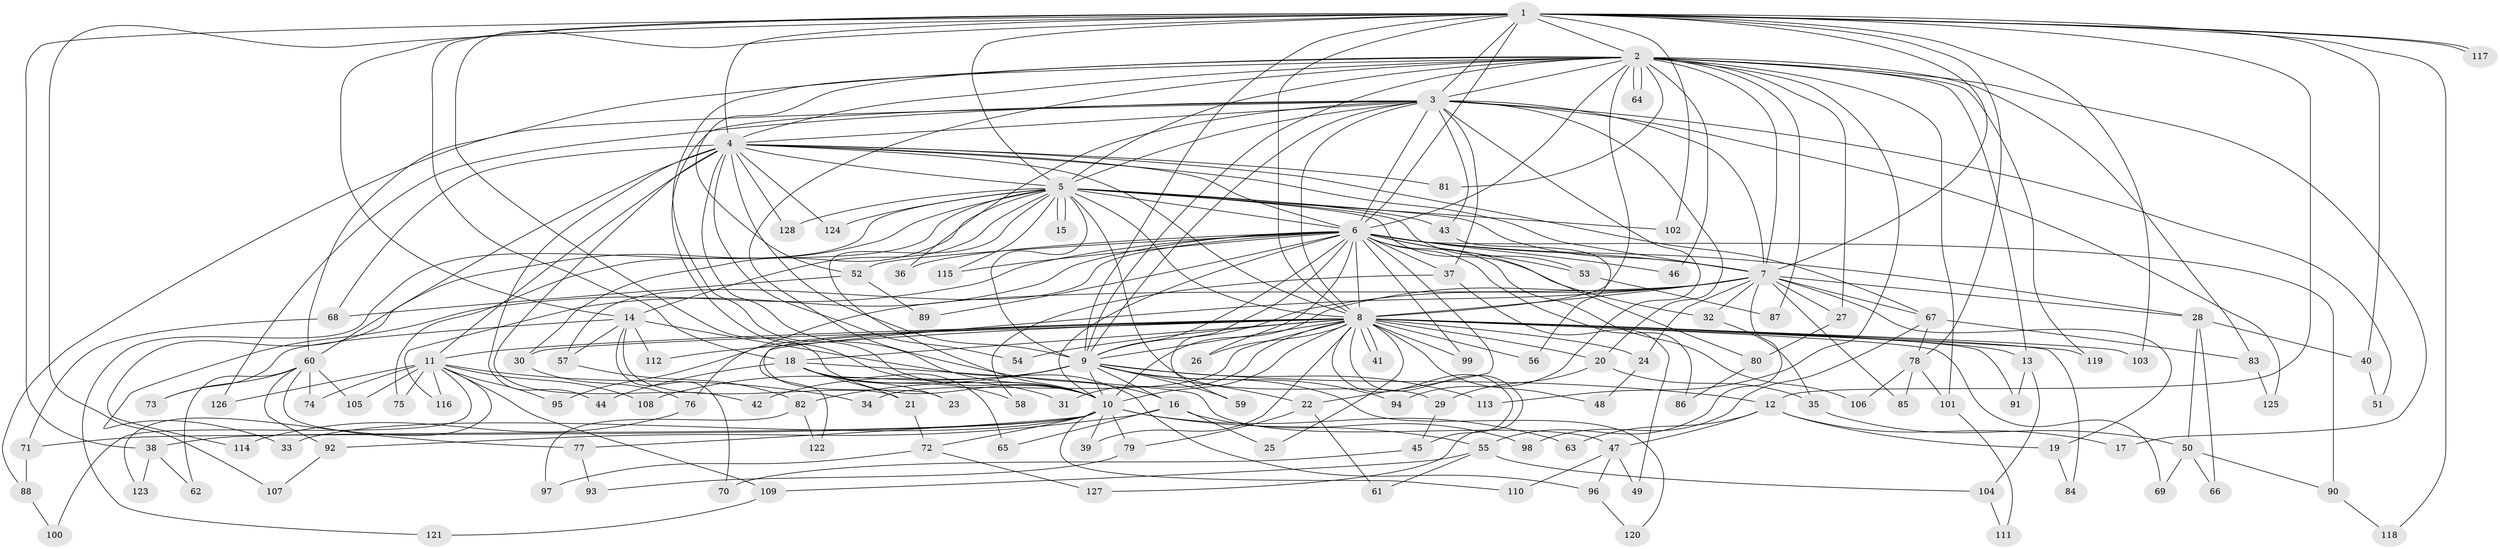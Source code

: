 // coarse degree distribution, {19: 0.013157894736842105, 31: 0.013157894736842105, 16: 0.02631578947368421, 15: 0.013157894736842105, 25: 0.013157894736842105, 18: 0.02631578947368421, 34: 0.013157894736842105, 12: 0.013157894736842105, 6: 0.05263157894736842, 4: 0.07894736842105263, 8: 0.013157894736842105, 1: 0.013157894736842105, 2: 0.4342105263157895, 13: 0.013157894736842105, 3: 0.19736842105263158, 5: 0.05263157894736842, 7: 0.013157894736842105}
// Generated by graph-tools (version 1.1) at 2025/17/03/04/25 18:17:30]
// undirected, 128 vertices, 281 edges
graph export_dot {
graph [start="1"]
  node [color=gray90,style=filled];
  1;
  2;
  3;
  4;
  5;
  6;
  7;
  8;
  9;
  10;
  11;
  12;
  13;
  14;
  15;
  16;
  17;
  18;
  19;
  20;
  21;
  22;
  23;
  24;
  25;
  26;
  27;
  28;
  29;
  30;
  31;
  32;
  33;
  34;
  35;
  36;
  37;
  38;
  39;
  40;
  41;
  42;
  43;
  44;
  45;
  46;
  47;
  48;
  49;
  50;
  51;
  52;
  53;
  54;
  55;
  56;
  57;
  58;
  59;
  60;
  61;
  62;
  63;
  64;
  65;
  66;
  67;
  68;
  69;
  70;
  71;
  72;
  73;
  74;
  75;
  76;
  77;
  78;
  79;
  80;
  81;
  82;
  83;
  84;
  85;
  86;
  87;
  88;
  89;
  90;
  91;
  92;
  93;
  94;
  95;
  96;
  97;
  98;
  99;
  100;
  101;
  102;
  103;
  104;
  105;
  106;
  107;
  108;
  109;
  110;
  111;
  112;
  113;
  114;
  115;
  116;
  117;
  118;
  119;
  120;
  121;
  122;
  123;
  124;
  125;
  126;
  127;
  128;
  1 -- 2;
  1 -- 3;
  1 -- 4;
  1 -- 5;
  1 -- 6;
  1 -- 7;
  1 -- 8;
  1 -- 9;
  1 -- 10;
  1 -- 12;
  1 -- 14;
  1 -- 18;
  1 -- 38;
  1 -- 40;
  1 -- 78;
  1 -- 102;
  1 -- 103;
  1 -- 107;
  1 -- 117;
  1 -- 117;
  1 -- 118;
  2 -- 3;
  2 -- 4;
  2 -- 5;
  2 -- 6;
  2 -- 7;
  2 -- 8;
  2 -- 9;
  2 -- 10;
  2 -- 13;
  2 -- 16;
  2 -- 17;
  2 -- 27;
  2 -- 46;
  2 -- 52;
  2 -- 60;
  2 -- 64;
  2 -- 64;
  2 -- 81;
  2 -- 83;
  2 -- 87;
  2 -- 101;
  2 -- 113;
  2 -- 119;
  3 -- 4;
  3 -- 5;
  3 -- 6;
  3 -- 7;
  3 -- 8;
  3 -- 9;
  3 -- 10;
  3 -- 20;
  3 -- 36;
  3 -- 37;
  3 -- 43;
  3 -- 51;
  3 -- 88;
  3 -- 94;
  3 -- 125;
  3 -- 126;
  4 -- 5;
  4 -- 6;
  4 -- 7;
  4 -- 8;
  4 -- 9;
  4 -- 10;
  4 -- 11;
  4 -- 42;
  4 -- 44;
  4 -- 54;
  4 -- 60;
  4 -- 67;
  4 -- 68;
  4 -- 81;
  4 -- 124;
  4 -- 128;
  5 -- 6;
  5 -- 7;
  5 -- 8;
  5 -- 9;
  5 -- 10;
  5 -- 14;
  5 -- 15;
  5 -- 15;
  5 -- 29;
  5 -- 30;
  5 -- 43;
  5 -- 53;
  5 -- 75;
  5 -- 80;
  5 -- 102;
  5 -- 114;
  5 -- 115;
  5 -- 121;
  5 -- 124;
  5 -- 128;
  6 -- 7;
  6 -- 8;
  6 -- 9;
  6 -- 10;
  6 -- 22;
  6 -- 26;
  6 -- 28;
  6 -- 32;
  6 -- 33;
  6 -- 36;
  6 -- 37;
  6 -- 46;
  6 -- 52;
  6 -- 53;
  6 -- 57;
  6 -- 59;
  6 -- 86;
  6 -- 89;
  6 -- 90;
  6 -- 99;
  6 -- 106;
  6 -- 115;
  6 -- 116;
  7 -- 8;
  7 -- 9;
  7 -- 10;
  7 -- 19;
  7 -- 23;
  7 -- 24;
  7 -- 27;
  7 -- 28;
  7 -- 32;
  7 -- 55;
  7 -- 67;
  7 -- 85;
  7 -- 95;
  8 -- 9;
  8 -- 10;
  8 -- 11;
  8 -- 13;
  8 -- 18;
  8 -- 20;
  8 -- 24;
  8 -- 25;
  8 -- 26;
  8 -- 30;
  8 -- 31;
  8 -- 34;
  8 -- 39;
  8 -- 41;
  8 -- 41;
  8 -- 45;
  8 -- 48;
  8 -- 54;
  8 -- 56;
  8 -- 69;
  8 -- 76;
  8 -- 84;
  8 -- 91;
  8 -- 99;
  8 -- 103;
  8 -- 112;
  8 -- 119;
  8 -- 122;
  8 -- 127;
  9 -- 10;
  9 -- 12;
  9 -- 16;
  9 -- 22;
  9 -- 42;
  9 -- 59;
  9 -- 82;
  9 -- 94;
  9 -- 108;
  9 -- 113;
  9 -- 120;
  10 -- 33;
  10 -- 38;
  10 -- 39;
  10 -- 55;
  10 -- 63;
  10 -- 71;
  10 -- 72;
  10 -- 77;
  10 -- 79;
  10 -- 110;
  11 -- 34;
  11 -- 74;
  11 -- 75;
  11 -- 95;
  11 -- 100;
  11 -- 105;
  11 -- 108;
  11 -- 109;
  11 -- 116;
  11 -- 123;
  11 -- 126;
  12 -- 17;
  12 -- 19;
  12 -- 47;
  12 -- 63;
  13 -- 91;
  13 -- 104;
  14 -- 21;
  14 -- 57;
  14 -- 70;
  14 -- 73;
  14 -- 96;
  14 -- 112;
  16 -- 25;
  16 -- 65;
  16 -- 92;
  16 -- 98;
  18 -- 21;
  18 -- 23;
  18 -- 31;
  18 -- 44;
  18 -- 47;
  18 -- 58;
  18 -- 65;
  19 -- 84;
  20 -- 29;
  20 -- 35;
  21 -- 72;
  22 -- 61;
  22 -- 79;
  24 -- 48;
  27 -- 80;
  28 -- 40;
  28 -- 50;
  28 -- 66;
  29 -- 45;
  30 -- 76;
  32 -- 35;
  35 -- 50;
  37 -- 49;
  37 -- 58;
  38 -- 62;
  38 -- 123;
  40 -- 51;
  43 -- 56;
  45 -- 70;
  47 -- 49;
  47 -- 96;
  47 -- 110;
  50 -- 66;
  50 -- 69;
  50 -- 90;
  52 -- 68;
  52 -- 89;
  53 -- 87;
  55 -- 61;
  55 -- 104;
  55 -- 109;
  57 -- 82;
  60 -- 62;
  60 -- 73;
  60 -- 74;
  60 -- 77;
  60 -- 92;
  60 -- 105;
  67 -- 78;
  67 -- 83;
  67 -- 98;
  68 -- 71;
  71 -- 88;
  72 -- 97;
  72 -- 127;
  76 -- 114;
  77 -- 93;
  78 -- 85;
  78 -- 101;
  78 -- 106;
  79 -- 93;
  80 -- 86;
  82 -- 97;
  82 -- 122;
  83 -- 125;
  88 -- 100;
  90 -- 118;
  92 -- 107;
  96 -- 120;
  101 -- 111;
  104 -- 111;
  109 -- 121;
}
